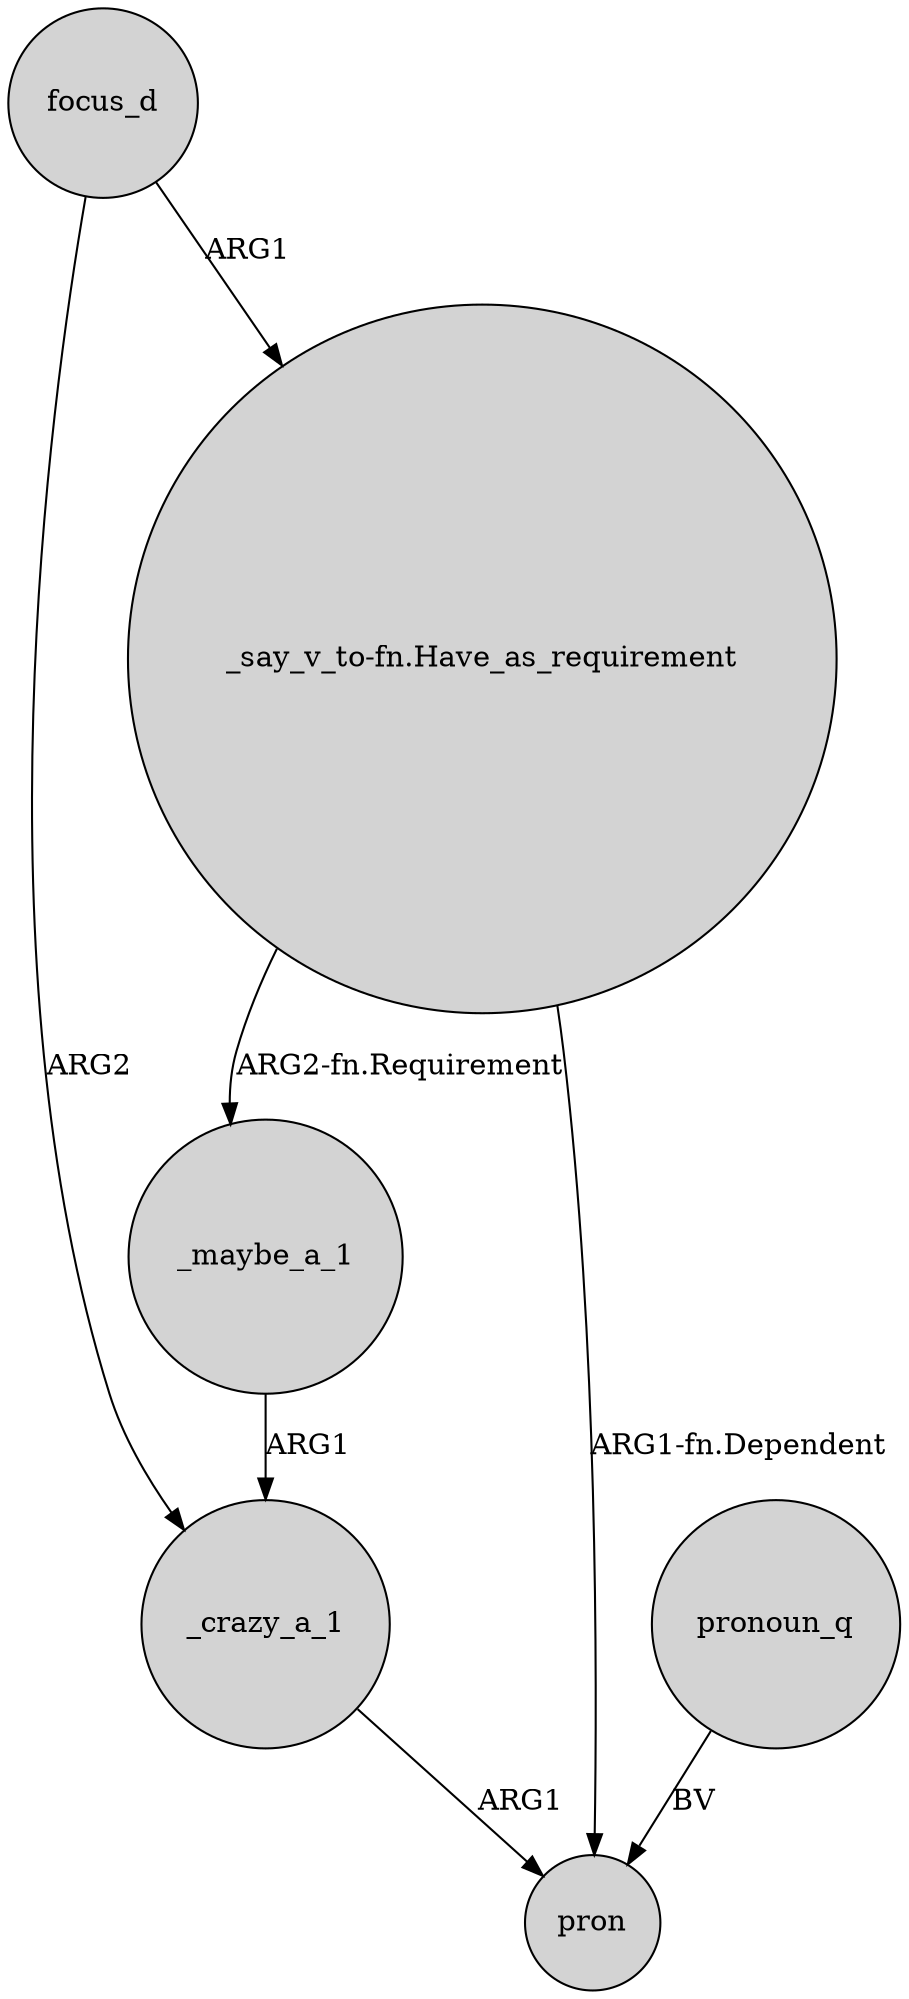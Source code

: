 digraph {
	node [shape=circle style=filled]
	focus_d -> _crazy_a_1 [label=ARG2]
	_maybe_a_1 -> _crazy_a_1 [label=ARG1]
	"_say_v_to-fn.Have_as_requirement" -> pron [label="ARG1-fn.Dependent"]
	focus_d -> "_say_v_to-fn.Have_as_requirement" [label=ARG1]
	_crazy_a_1 -> pron [label=ARG1]
	pronoun_q -> pron [label=BV]
	"_say_v_to-fn.Have_as_requirement" -> _maybe_a_1 [label="ARG2-fn.Requirement"]
}
